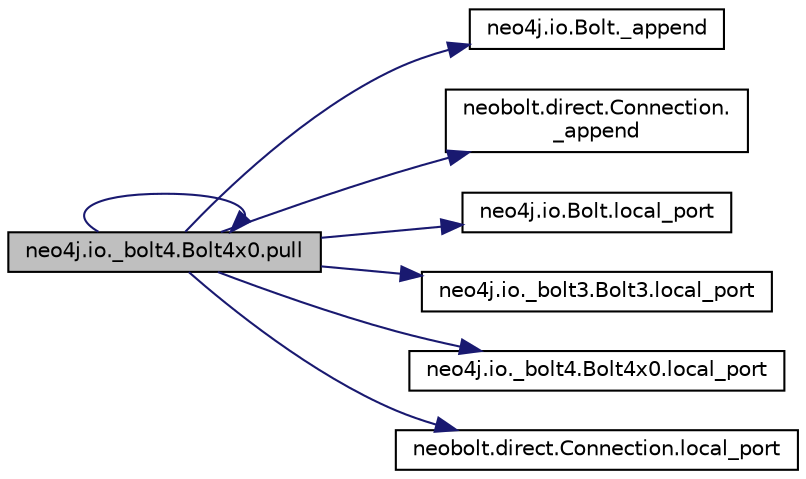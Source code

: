 digraph "neo4j.io._bolt4.Bolt4x0.pull"
{
 // LATEX_PDF_SIZE
  edge [fontname="Helvetica",fontsize="10",labelfontname="Helvetica",labelfontsize="10"];
  node [fontname="Helvetica",fontsize="10",shape=record];
  rankdir="LR";
  Node1 [label="neo4j.io._bolt4.Bolt4x0.pull",height=0.2,width=0.4,color="black", fillcolor="grey75", style="filled", fontcolor="black",tooltip=" "];
  Node1 -> Node2 [color="midnightblue",fontsize="10",style="solid",fontname="Helvetica"];
  Node2 [label="neo4j.io.Bolt._append",height=0.2,width=0.4,color="black", fillcolor="white", style="filled",URL="$db/dec/classneo4j_1_1io_1_1_bolt.html#a6ec82756d2ff6ed1b22f2cf3303092c8",tooltip=" "];
  Node1 -> Node3 [color="midnightblue",fontsize="10",style="solid",fontname="Helvetica"];
  Node3 [label="neobolt.direct.Connection.\l_append",height=0.2,width=0.4,color="black", fillcolor="white", style="filled",URL="$d8/db4/classneobolt_1_1direct_1_1_connection.html#a9c30b9e71bc82b1897e086df5c786408",tooltip=" "];
  Node1 -> Node4 [color="midnightblue",fontsize="10",style="solid",fontname="Helvetica"];
  Node4 [label="neo4j.io.Bolt.local_port",height=0.2,width=0.4,color="black", fillcolor="white", style="filled",URL="$db/dec/classneo4j_1_1io_1_1_bolt.html#a138612b954447d40495cbd3866d36081",tooltip=" "];
  Node1 -> Node5 [color="midnightblue",fontsize="10",style="solid",fontname="Helvetica"];
  Node5 [label="neo4j.io._bolt3.Bolt3.local_port",height=0.2,width=0.4,color="black", fillcolor="white", style="filled",URL="$db/d66/classneo4j_1_1io_1_1__bolt3_1_1_bolt3.html#a8158d03e972e4d46cee25f00ee07af9a",tooltip=" "];
  Node1 -> Node6 [color="midnightblue",fontsize="10",style="solid",fontname="Helvetica"];
  Node6 [label="neo4j.io._bolt4.Bolt4x0.local_port",height=0.2,width=0.4,color="black", fillcolor="white", style="filled",URL="$d2/dd8/classneo4j_1_1io_1_1__bolt4_1_1_bolt4x0.html#a13b7a06190e589a27a8386ffca8ac2bc",tooltip=" "];
  Node1 -> Node7 [color="midnightblue",fontsize="10",style="solid",fontname="Helvetica"];
  Node7 [label="neobolt.direct.Connection.local_port",height=0.2,width=0.4,color="black", fillcolor="white", style="filled",URL="$d8/db4/classneobolt_1_1direct_1_1_connection.html#ab90acf3437a8ab39186990a3bbed0b6a",tooltip=" "];
  Node1 -> Node1 [color="midnightblue",fontsize="10",style="solid",fontname="Helvetica"];
}
